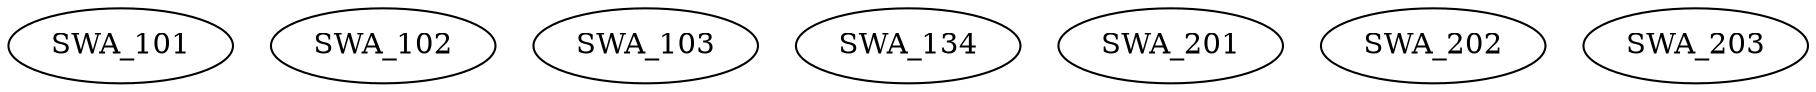 digraph G {
    SWA_101;
    SWA_102;
    SWA_103;
    SWA_134;
    SWA_201;
    SWA_202;
    SWA_203;
}
